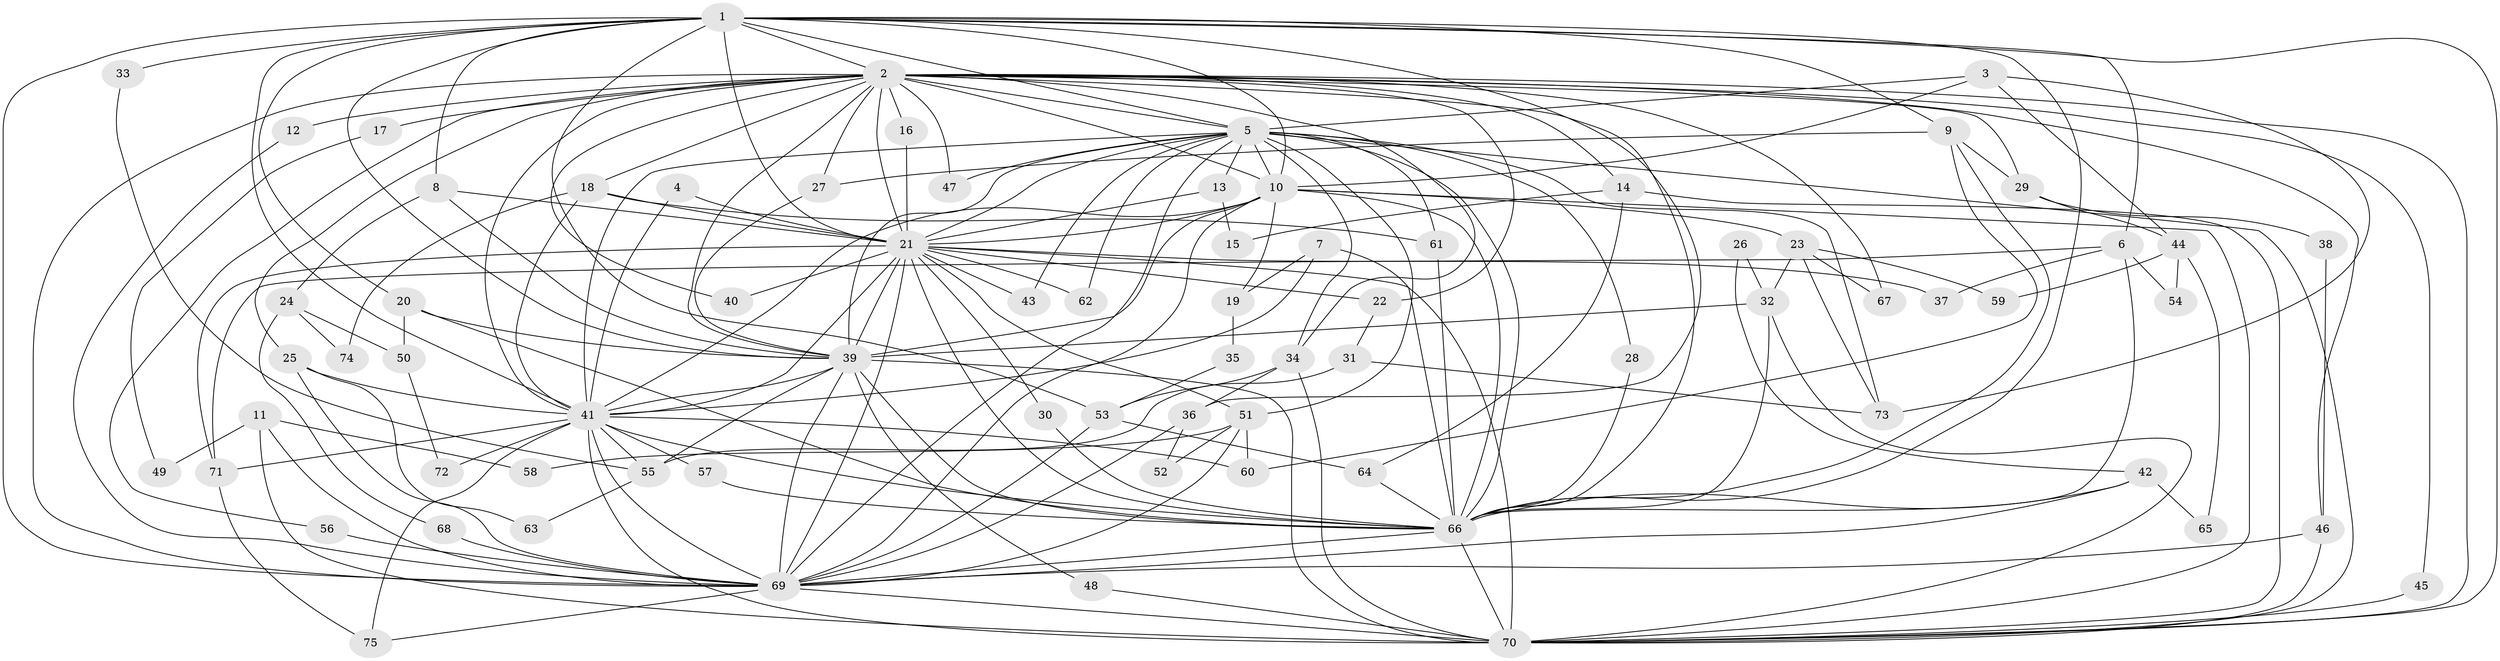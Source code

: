// original degree distribution, {21: 0.02830188679245283, 23: 0.009433962264150943, 24: 0.009433962264150943, 18: 0.009433962264150943, 17: 0.009433962264150943, 20: 0.009433962264150943, 27: 0.009433962264150943, 14: 0.009433962264150943, 4: 0.09433962264150944, 2: 0.5377358490566038, 5: 0.11320754716981132, 6: 0.009433962264150943, 3: 0.1509433962264151}
// Generated by graph-tools (version 1.1) at 2025/36/03/04/25 23:36:30]
// undirected, 75 vertices, 191 edges
graph export_dot {
  node [color=gray90,style=filled];
  1;
  2;
  3;
  4;
  5;
  6;
  7;
  8;
  9;
  10;
  11;
  12;
  13;
  14;
  15;
  16;
  17;
  18;
  19;
  20;
  21;
  22;
  23;
  24;
  25;
  26;
  27;
  28;
  29;
  30;
  31;
  32;
  33;
  34;
  35;
  36;
  37;
  38;
  39;
  40;
  41;
  42;
  43;
  44;
  45;
  46;
  47;
  48;
  49;
  50;
  51;
  52;
  53;
  54;
  55;
  56;
  57;
  58;
  59;
  60;
  61;
  62;
  63;
  64;
  65;
  66;
  67;
  68;
  69;
  70;
  71;
  72;
  73;
  74;
  75;
  1 -- 2 [weight=1.0];
  1 -- 5 [weight=1.0];
  1 -- 6 [weight=1.0];
  1 -- 8 [weight=1.0];
  1 -- 9 [weight=1.0];
  1 -- 10 [weight=2.0];
  1 -- 20 [weight=1.0];
  1 -- 21 [weight=2.0];
  1 -- 33 [weight=1.0];
  1 -- 36 [weight=1.0];
  1 -- 39 [weight=1.0];
  1 -- 41 [weight=2.0];
  1 -- 53 [weight=1.0];
  1 -- 66 [weight=2.0];
  1 -- 69 [weight=2.0];
  1 -- 70 [weight=1.0];
  2 -- 5 [weight=1.0];
  2 -- 10 [weight=1.0];
  2 -- 12 [weight=1.0];
  2 -- 14 [weight=1.0];
  2 -- 16 [weight=1.0];
  2 -- 17 [weight=1.0];
  2 -- 18 [weight=1.0];
  2 -- 21 [weight=1.0];
  2 -- 22 [weight=1.0];
  2 -- 25 [weight=1.0];
  2 -- 27 [weight=1.0];
  2 -- 29 [weight=1.0];
  2 -- 34 [weight=1.0];
  2 -- 39 [weight=1.0];
  2 -- 40 [weight=2.0];
  2 -- 41 [weight=1.0];
  2 -- 45 [weight=1.0];
  2 -- 46 [weight=1.0];
  2 -- 47 [weight=1.0];
  2 -- 56 [weight=1.0];
  2 -- 66 [weight=1.0];
  2 -- 67 [weight=1.0];
  2 -- 69 [weight=1.0];
  2 -- 70 [weight=1.0];
  3 -- 5 [weight=1.0];
  3 -- 10 [weight=1.0];
  3 -- 44 [weight=1.0];
  3 -- 73 [weight=1.0];
  4 -- 21 [weight=1.0];
  4 -- 41 [weight=1.0];
  5 -- 10 [weight=2.0];
  5 -- 13 [weight=1.0];
  5 -- 21 [weight=1.0];
  5 -- 28 [weight=1.0];
  5 -- 34 [weight=1.0];
  5 -- 39 [weight=1.0];
  5 -- 41 [weight=1.0];
  5 -- 43 [weight=1.0];
  5 -- 47 [weight=1.0];
  5 -- 51 [weight=1.0];
  5 -- 61 [weight=1.0];
  5 -- 62 [weight=1.0];
  5 -- 66 [weight=1.0];
  5 -- 69 [weight=1.0];
  5 -- 70 [weight=1.0];
  5 -- 73 [weight=1.0];
  6 -- 37 [weight=1.0];
  6 -- 54 [weight=1.0];
  6 -- 66 [weight=1.0];
  6 -- 71 [weight=1.0];
  7 -- 19 [weight=1.0];
  7 -- 41 [weight=1.0];
  7 -- 66 [weight=1.0];
  8 -- 21 [weight=1.0];
  8 -- 24 [weight=1.0];
  8 -- 39 [weight=1.0];
  9 -- 27 [weight=1.0];
  9 -- 29 [weight=1.0];
  9 -- 60 [weight=1.0];
  9 -- 66 [weight=1.0];
  10 -- 19 [weight=1.0];
  10 -- 21 [weight=1.0];
  10 -- 23 [weight=1.0];
  10 -- 39 [weight=1.0];
  10 -- 41 [weight=1.0];
  10 -- 66 [weight=1.0];
  10 -- 69 [weight=1.0];
  10 -- 70 [weight=1.0];
  11 -- 49 [weight=1.0];
  11 -- 58 [weight=1.0];
  11 -- 69 [weight=1.0];
  11 -- 70 [weight=1.0];
  12 -- 69 [weight=1.0];
  13 -- 15 [weight=1.0];
  13 -- 21 [weight=1.0];
  14 -- 15 [weight=1.0];
  14 -- 64 [weight=1.0];
  14 -- 70 [weight=1.0];
  16 -- 21 [weight=1.0];
  17 -- 49 [weight=1.0];
  18 -- 21 [weight=1.0];
  18 -- 41 [weight=1.0];
  18 -- 61 [weight=1.0];
  18 -- 74 [weight=1.0];
  19 -- 35 [weight=1.0];
  20 -- 39 [weight=1.0];
  20 -- 50 [weight=1.0];
  20 -- 66 [weight=1.0];
  21 -- 22 [weight=1.0];
  21 -- 30 [weight=1.0];
  21 -- 37 [weight=1.0];
  21 -- 39 [weight=1.0];
  21 -- 40 [weight=1.0];
  21 -- 41 [weight=1.0];
  21 -- 43 [weight=2.0];
  21 -- 51 [weight=1.0];
  21 -- 62 [weight=1.0];
  21 -- 66 [weight=1.0];
  21 -- 69 [weight=1.0];
  21 -- 70 [weight=1.0];
  21 -- 71 [weight=1.0];
  22 -- 31 [weight=1.0];
  23 -- 32 [weight=1.0];
  23 -- 59 [weight=1.0];
  23 -- 67 [weight=1.0];
  23 -- 73 [weight=1.0];
  24 -- 50 [weight=1.0];
  24 -- 68 [weight=1.0];
  24 -- 74 [weight=1.0];
  25 -- 41 [weight=1.0];
  25 -- 63 [weight=1.0];
  25 -- 69 [weight=1.0];
  26 -- 32 [weight=1.0];
  26 -- 42 [weight=1.0];
  27 -- 39 [weight=1.0];
  28 -- 66 [weight=1.0];
  29 -- 38 [weight=1.0];
  29 -- 44 [weight=1.0];
  30 -- 66 [weight=1.0];
  31 -- 55 [weight=1.0];
  31 -- 73 [weight=1.0];
  32 -- 39 [weight=1.0];
  32 -- 66 [weight=1.0];
  32 -- 70 [weight=1.0];
  33 -- 55 [weight=1.0];
  34 -- 36 [weight=1.0];
  34 -- 53 [weight=1.0];
  34 -- 70 [weight=1.0];
  35 -- 53 [weight=1.0];
  36 -- 52 [weight=1.0];
  36 -- 69 [weight=1.0];
  38 -- 46 [weight=1.0];
  39 -- 41 [weight=1.0];
  39 -- 48 [weight=1.0];
  39 -- 55 [weight=1.0];
  39 -- 66 [weight=1.0];
  39 -- 69 [weight=1.0];
  39 -- 70 [weight=3.0];
  41 -- 55 [weight=1.0];
  41 -- 57 [weight=1.0];
  41 -- 60 [weight=1.0];
  41 -- 66 [weight=1.0];
  41 -- 69 [weight=1.0];
  41 -- 70 [weight=1.0];
  41 -- 71 [weight=1.0];
  41 -- 72 [weight=1.0];
  41 -- 75 [weight=1.0];
  42 -- 65 [weight=1.0];
  42 -- 66 [weight=1.0];
  42 -- 69 [weight=2.0];
  44 -- 54 [weight=1.0];
  44 -- 59 [weight=1.0];
  44 -- 65 [weight=1.0];
  45 -- 70 [weight=1.0];
  46 -- 69 [weight=1.0];
  46 -- 70 [weight=1.0];
  48 -- 70 [weight=1.0];
  50 -- 72 [weight=1.0];
  51 -- 52 [weight=1.0];
  51 -- 58 [weight=1.0];
  51 -- 60 [weight=1.0];
  51 -- 69 [weight=1.0];
  53 -- 64 [weight=1.0];
  53 -- 69 [weight=1.0];
  55 -- 63 [weight=1.0];
  56 -- 69 [weight=2.0];
  57 -- 66 [weight=1.0];
  61 -- 66 [weight=1.0];
  64 -- 66 [weight=1.0];
  66 -- 69 [weight=1.0];
  66 -- 70 [weight=1.0];
  68 -- 69 [weight=1.0];
  69 -- 70 [weight=1.0];
  69 -- 75 [weight=1.0];
  71 -- 75 [weight=1.0];
}
